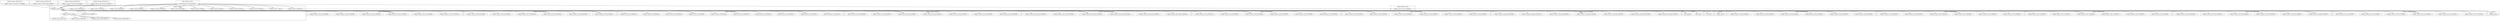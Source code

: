 digraph {
graph [overlap=false]
subgraph cluster_Hailo_Tokenizer_Words {
	label="Hailo::Tokenizer::Words";
	"Hailo::Tokenizer::Words::BEGIN@13";
}
subgraph cluster_Regexp_Common_URI_RFC1738 {
	label="Regexp::Common::URI::RFC1738";
	"Regexp::Common::URI::RFC1738::BEGIN@3";
}
subgraph cluster_Regexp_Common_URI_news {
	label="Regexp::Common::URI::news";
	"Regexp::Common::URI::news::BEGIN@11";
	"Regexp::Common::URI::news::BEGIN@8";
	"Regexp::Common::URI::news::BEGIN@3";
	"Regexp::Common::URI::news::BEGIN@5";
	"Regexp::Common::URI::news::BEGIN@9";
	"Regexp::Common::URI::news::BEGIN@4";
}
subgraph cluster_warnings {
	label="warnings";
	"warnings::import";
}
subgraph cluster_overload {
	label="overload";
	"overload::import";
}
subgraph cluster_Regexp_Common_URI_http {
	label="Regexp::Common::URI::http";
	"Regexp::Common::URI::http::BEGIN@3";
	"Regexp::Common::URI::http::BEGIN@10";
	"Regexp::Common::URI::http::BEGIN@5";
	"Regexp::Common::URI::http::BEGIN@4";
	"Regexp::Common::URI::http::BEGIN@7";
	"Regexp::Common::URI::http::BEGIN@8";
}
subgraph cluster_vars {
	label="vars";
	"vars::import";
}
subgraph cluster_Regexp_Common_URI {
	label="Regexp::Common::URI";
	"Regexp::Common::URI::register_uri";
	"Regexp::Common::URI::BEGIN@14";
	"Regexp::Common::URI::BEGIN@17";
	"Regexp::Common::URI::BEGIN@5";
	"Regexp::Common::URI::BEGIN@6";
	"Regexp::Common::URI::BEGIN@9";
	"Regexp::Common::URI::BEGIN@3";
	"Regexp::Common::URI::BEGIN@19";
	"Regexp::Common::URI::BEGIN@8";
	"Regexp::Common::URI::BEGIN@16";
}
subgraph cluster_Regexp_Common_URI_pop {
	label="Regexp::Common::URI::pop";
	"Regexp::Common::URI::pop::BEGIN@6";
	"Regexp::Common::URI::pop::BEGIN@9";
	"Regexp::Common::URI::pop::BEGIN@4";
	"Regexp::Common::URI::pop::BEGIN@11";
	"Regexp::Common::URI::pop::BEGIN@3";
	"Regexp::Common::URI::pop::BEGIN@5";
	"Regexp::Common::URI::pop::BEGIN@8";
}
subgraph cluster_strict {
	label="strict";
	"strict::import";
	"strict::unimport";
}
subgraph cluster_Regexp_Common_URI_prospero {
	label="Regexp::Common::URI::prospero";
	"Regexp::Common::URI::prospero::BEGIN@9";
	"Regexp::Common::URI::prospero::BEGIN@5";
	"Regexp::Common::URI::prospero::BEGIN@11";
	"Regexp::Common::URI::prospero::BEGIN@3";
	"Regexp::Common::URI::prospero::BEGIN@4";
	"Regexp::Common::URI::prospero::BEGIN@8";
}
subgraph cluster_Regexp_Common_URI_fax {
	label="Regexp::Common::URI::fax";
	"Regexp::Common::URI::fax::BEGIN@4";
	"Regexp::Common::URI::fax::BEGIN@9";
	"Regexp::Common::URI::fax::BEGIN@5";
	"Regexp::Common::URI::fax::BEGIN@3";
	"Regexp::Common::URI::fax::BEGIN@8";
	"Regexp::Common::URI::fax::BEGIN@11";
}
subgraph cluster_Regexp_Common_URI_ftp {
	label="Regexp::Common::URI::ftp";
	"Regexp::Common::URI::ftp::BEGIN@4";
	"Regexp::Common::URI::ftp::BEGIN@5";
	"Regexp::Common::URI::ftp::BEGIN@8";
	"Regexp::Common::URI::ftp::BEGIN@11";
	"Regexp::Common::URI::ftp::BEGIN@3";
	"Regexp::Common::URI::ftp::BEGIN@9";
}
subgraph cluster_Regexp_Common_URI_RFC2396 {
	label="Regexp::Common::URI::RFC2396";
	"Regexp::Common::URI::RFC2396::BEGIN@3";
}
subgraph cluster_Regexp_Common_URI_gopher {
	label="Regexp::Common::URI::gopher";
	"Regexp::Common::URI::gopher::BEGIN@9";
	"Regexp::Common::URI::gopher::BEGIN@5";
	"Regexp::Common::URI::gopher::BEGIN@6";
	"Regexp::Common::URI::gopher::BEGIN@3";
	"Regexp::Common::URI::gopher::BEGIN@4";
	"Regexp::Common::URI::gopher::BEGIN@11";
	"Regexp::Common::URI::gopher::BEGIN@8";
}
subgraph cluster_Regexp_Common {
	label="Regexp::Common";
	"Regexp::Common::BEGIN@13";
	"Regexp::Common::BEGIN@6";
	"Regexp::Common::BEGIN@163";
	"Regexp::Common::BEGIN@128";
	"Regexp::Common::CORE:regcomp";
	"Regexp::Common::BEGIN@19";
	"Regexp::Common::BEGIN@4";
	"Regexp::Common::pattern";
	"Regexp::Common::CORE:subst";
	"Regexp::Common::BEGIN@3";
	"Regexp::Common::BEGIN@18";
	"Regexp::Common::BEGIN@69";
	"Regexp::Common::import";
	"Regexp::Common::BEGIN@60";
	"Regexp::Common::CORE:match";
	"Regexp::Common::CORE:qr";
	"Regexp::Common::get_cache";
	"Regexp::Common::BEGIN@117";
	"Regexp::Common::TIEHASH";
}
subgraph cluster_Regexp_Common_URI_RFC2384 {
	label="Regexp::Common::URI::RFC2384";
	"Regexp::Common::URI::RFC2384::BEGIN@4";
}
subgraph cluster_Regexp_Common_URI_file {
	label="Regexp::Common::URI::file";
	"Regexp::Common::URI::file::BEGIN@5";
	"Regexp::Common::URI::file::BEGIN@3";
	"Regexp::Common::URI::file::BEGIN@7";
	"Regexp::Common::URI::file::BEGIN@4";
	"Regexp::Common::URI::file::BEGIN@8";
	"Regexp::Common::URI::file::BEGIN@10";
}
subgraph cluster_Regexp_Common_URI_tel {
	label="Regexp::Common::URI::tel";
	"Regexp::Common::URI::tel::BEGIN@4";
	"Regexp::Common::URI::tel::BEGIN@9";
	"Regexp::Common::URI::tel::BEGIN@3";
	"Regexp::Common::URI::tel::BEGIN@5";
	"Regexp::Common::URI::tel::BEGIN@11";
	"Regexp::Common::URI::tel::BEGIN@8";
}
subgraph cluster_Regexp_Common_URI_tv {
	label="Regexp::Common::URI::tv";
	"Regexp::Common::URI::tv::BEGIN@7";
	"Regexp::Common::URI::tv::BEGIN@13";
	"Regexp::Common::URI::tv::BEGIN@10";
	"Regexp::Common::URI::tv::BEGIN@6";
	"Regexp::Common::URI::tv::BEGIN@11";
	"Regexp::Common::URI::tv::BEGIN@8";
}
subgraph cluster_Regexp_Common_URI_telnet {
	label="Regexp::Common::URI::telnet";
	"Regexp::Common::URI::telnet::BEGIN@3";
	"Regexp::Common::URI::telnet::BEGIN@7";
	"Regexp::Common::URI::telnet::BEGIN@5";
	"Regexp::Common::URI::telnet::BEGIN@4";
	"Regexp::Common::URI::telnet::BEGIN@10";
	"Regexp::Common::URI::telnet::BEGIN@8";
}
subgraph cluster_Regexp_Common_URI_wais {
	label="Regexp::Common::URI::wais";
	"Regexp::Common::URI::wais::BEGIN@4";
	"Regexp::Common::URI::wais::BEGIN@11";
	"Regexp::Common::URI::wais::BEGIN@3";
	"Regexp::Common::URI::wais::BEGIN@5";
	"Regexp::Common::URI::wais::BEGIN@9";
	"Regexp::Common::URI::wais::BEGIN@8";
}
subgraph cluster_Regexp_Common_URI_RFC1035 {
	label="Regexp::Common::URI::RFC1035";
	"Regexp::Common::URI::RFC1035::BEGIN@3";
}
subgraph cluster_Regexp_Common_Entry {
	label="Regexp::Common::Entry";
	"Regexp::Common::Entry::BEGIN@257";
}
"Regexp::Common::import" -> "Regexp::Common::URI::tv::BEGIN@7";
"Regexp::Common::import" -> "Regexp::Common::URI::prospero::BEGIN@9";
"Hailo::Tokenizer::Words::BEGIN@13" -> "Regexp::Common::BEGIN@13";
"Regexp::Common::import" -> "Regexp::Common::URI::tel::BEGIN@4";
"Regexp::Common::import" -> "Regexp::Common::URI::gopher::BEGIN@6";
"Regexp::Common::import" -> "Regexp::Common::URI::pop::BEGIN@3";
"Regexp::Common::import" -> "Regexp::Common::URI::news::BEGIN@11";
"Regexp::Common::pattern" -> "Regexp::Common::CORE:regcomp";
"Hailo::Tokenizer::Words::BEGIN@13" -> "Regexp::Common::BEGIN@4";
"Regexp::Common::import" -> "Regexp::Common::URI::ftp::BEGIN@3";
"Regexp::Common::import" -> "Regexp::Common::URI::tel::BEGIN@5";
"Regexp::Common::import" -> "Regexp::Common::URI::BEGIN@16";
"Regexp::Common::import" -> "Regexp::Common::URI::wais::BEGIN@8";
"Regexp::Common::import" -> "Regexp::Common::URI::ftp::BEGIN@4";
"Regexp::Common::URI::http::BEGIN@3" -> "Regexp::Common::import";
"Regexp::Common::URI::file::BEGIN@3" -> "Regexp::Common::import";
"Regexp::Common::URI::RFC2396::BEGIN@3" -> "Regexp::Common::import";
"Regexp::Common::URI::BEGIN@14" -> "Regexp::Common::import";
"Regexp::Common::URI::pop::BEGIN@3" -> "Regexp::Common::import";
"Hailo::Tokenizer::Words::BEGIN@13" -> "Regexp::Common::import";
"Regexp::Common::URI::ftp::BEGIN@3" -> "Regexp::Common::import";
"Regexp::Common::URI::tel::BEGIN@3" -> "Regexp::Common::import";
"Regexp::Common::URI::RFC1035::BEGIN@3" -> "Regexp::Common::import";
"Regexp::Common::URI::RFC2384::BEGIN@4" -> "Regexp::Common::import";
"Regexp::Common::URI::tv::BEGIN@6" -> "Regexp::Common::import";
"Regexp::Common::URI::news::BEGIN@3" -> "Regexp::Common::import";
"Regexp::Common::URI::fax::BEGIN@3" -> "Regexp::Common::import";
"Regexp::Common::URI::RFC1738::BEGIN@3" -> "Regexp::Common::import";
"Regexp::Common::URI::telnet::BEGIN@3" -> "Regexp::Common::import";
"Regexp::Common::URI::BEGIN@3" -> "Regexp::Common::import";
"Regexp::Common::URI::prospero::BEGIN@3" -> "Regexp::Common::import";
"Regexp::Common::URI::gopher::BEGIN@3" -> "Regexp::Common::import";
"Regexp::Common::URI::wais::BEGIN@3" -> "Regexp::Common::import";
"Regexp::Common::import" -> "Regexp::Common::URI::gopher::BEGIN@11";
"Regexp::Common::import" -> "Regexp::Common::URI::gopher::BEGIN@8";
"Regexp::Common::import" -> "Regexp::Common::URI::news::BEGIN@4";
"Hailo::Tokenizer::Words::BEGIN@13" -> "Regexp::Common::BEGIN@117";
"Regexp::Common::import" -> "Regexp::Common::URI::ftp::BEGIN@8";
"Regexp::Common::import" -> "Regexp::Common::URI::BEGIN@3";
"Regexp::Common::import" -> "Regexp::Common::URI::tv::BEGIN@10";
"Regexp::Common::import" -> "Regexp::Common::URI::prospero::BEGIN@3";
"Regexp::Common::import" -> "Regexp::Common::URI::http::BEGIN@7";
"Regexp::Common::import" -> "Regexp::Common::URI::tv::BEGIN@11";
"Regexp::Common::import" -> "Regexp::Common::URI::wais::BEGIN@9";
"Regexp::Common::import" -> "Regexp::Common::URI::news::BEGIN@8";
"Regexp::Common::import" -> "Regexp::Common::URI::file::BEGIN@3";
"Regexp::Common::import" -> "Regexp::Common::URI::prospero::BEGIN@5";
"Regexp::Common::import" -> "Regexp::Common::URI::pop::BEGIN@4";
"Regexp::Common::BEGIN@13" -> "strict::unimport";
"Regexp::Common::BEGIN@69" -> "strict::unimport";
"Regexp::Common::BEGIN@117" -> "strict::unimport";
"Regexp::Common::BEGIN@128" -> "strict::unimport";
"Regexp::Common::BEGIN@60" -> "strict::unimport";
"Hailo::Tokenizer::Words::BEGIN@13" -> "Regexp::Common::BEGIN@163";
"Regexp::Common::import" -> "Regexp::Common::URI::telnet::BEGIN@8";
"Regexp::Common::import" -> "Regexp::Common::URI::http::BEGIN@8";
"Regexp::Common::import" -> "Regexp::Common::URI::BEGIN@9";
"Regexp::Common::import" -> "Regexp::Common::URI::news::BEGIN@9";
"Regexp::Common::import" -> "Regexp::Common::URI::BEGIN@8";
"Regexp::Common::import" -> "Regexp::Common::URI::http::BEGIN@4";
"Regexp::Common::import" -> "Regexp::Common::pattern";
"Regexp::Common::import" -> "Regexp::Common::URI::fax::BEGIN@8";
"Regexp::Common::import" -> "Regexp::Common::URI::pop::BEGIN@5";
"Regexp::Common::pattern" -> "Regexp::Common::CORE:subst";
"Regexp::Common::BEGIN@163" -> "overload::import";
"Regexp::Common::Entry::BEGIN@257" -> "overload::import";
"Hailo::Tokenizer::Words::BEGIN@13" -> "Regexp::Common::BEGIN@3";
"Hailo::Tokenizer::Words::BEGIN@13" -> "Regexp::Common::BEGIN@18";
"Regexp::Common::import" -> "Regexp::Common::URI::register_uri";
"Hailo::Tokenizer::Words::BEGIN@13" -> "Regexp::Common::BEGIN@60";
"Regexp::Common::import" -> "Regexp::Common::URI::tv::BEGIN@6";
"Regexp::Common::import" -> "Regexp::Common::URI::news::BEGIN@5";
"Regexp::Common::import" -> "Regexp::Common::URI::ftp::BEGIN@9";
"Regexp::Common::import" -> "Regexp::Common::URI::fax::BEGIN@3";
"Regexp::Common::BEGIN@18" -> "warnings::import";
"Regexp::Common::import" -> "Regexp::Common::URI::telnet::BEGIN@3";
"Regexp::Common::import" -> "Regexp::Common::URI::tv::BEGIN@13";
"Regexp::Common::import" -> "Regexp::Common::URI::http::BEGIN@5";
"Regexp::Common::import" -> "Regexp::Common::URI::BEGIN@19";
"Regexp::Common::import" -> "Regexp::Common::URI::telnet::BEGIN@7";
"Regexp::Common::import" -> "Regexp::Common::URI::file::BEGIN@4";
"Regexp::Common::import" -> "Regexp::Common::TIEHASH";
"Regexp::Common::import" -> "Regexp::Common::URI::prospero::BEGIN@8";
"Regexp::Common::import" -> "Regexp::Common::URI::http::BEGIN@10";
"Regexp::Common::import" -> "Regexp::Common::URI::file::BEGIN@5";
"Regexp::Common::import" -> "Regexp::Common::URI::http::BEGIN@3";
"Regexp::Common::import" -> "Regexp::Common::URI::BEGIN@14";
"Regexp::Common::import" -> "Regexp::Common::URI::prospero::BEGIN@4";
"Regexp::Common::import" -> "Regexp::Common::URI::BEGIN@17";
"Hailo::Tokenizer::Words::BEGIN@13" -> "Regexp::Common::Entry::BEGIN@257";
"Regexp::Common::import" -> "Regexp::Common::URI::ftp::BEGIN@5";
"Hailo::Tokenizer::Words::BEGIN@13" -> "Regexp::Common::BEGIN@19";
"Regexp::Common::import" -> "Regexp::Common::URI::telnet::BEGIN@4";
"Regexp::Common::import" -> "Regexp::Common::URI::tel::BEGIN@11";
"Hailo::Tokenizer::Words::BEGIN@13" -> "Regexp::Common::BEGIN@69";
"Regexp::Common::import" -> "Regexp::Common::URI::gopher::BEGIN@5";
"Regexp::Common::import" -> "Regexp::Common::URI::fax::BEGIN@9";
"Regexp::Common::import" -> "Regexp::Common::URI::prospero::BEGIN@11";
"Regexp::Common::BEGIN@19" -> "vars::import";
"Regexp::Common::import" -> "Regexp::Common::URI::ftp::BEGIN@11";
"Regexp::Common::import" -> "Regexp::Common::CORE:match";
"Regexp::Common::pattern" -> "Regexp::Common::CORE:match";
"Hailo::Tokenizer::Words::BEGIN@13" -> "Regexp::Common::CORE:qr";
"Regexp::Common::import" -> "Regexp::Common::URI::BEGIN@5";
"Regexp::Common::import" -> "Regexp::Common::URI::pop::BEGIN@8";
"Regexp::Common::import" -> "Regexp::Common::URI::tel::BEGIN@8";
"Regexp::Common::import" -> "Regexp::Common::URI::pop::BEGIN@9";
"Regexp::Common::import" -> "Regexp::Common::URI::pop::BEGIN@6";
"Regexp::Common::import" -> "Regexp::Common::URI::tel::BEGIN@9";
"Regexp::Common::import" -> "Regexp::Common::URI::gopher::BEGIN@4";
"Regexp::Common::import" -> "Regexp::Common::URI::pop::BEGIN@11";
"Regexp::Common::import" -> "Regexp::Common::URI::tv::BEGIN@8";
"Regexp::Common::import" -> "Regexp::Common::URI::fax::BEGIN@4";
"Regexp::Common::import" -> "Regexp::Common::URI::gopher::BEGIN@9";
"Hailo::Tokenizer::Words::BEGIN@13" -> "Regexp::Common::BEGIN@6";
"Regexp::Common::import" -> "Regexp::Common::URI::fax::BEGIN@5";
"Regexp::Common::import" -> "Regexp::Common::URI::file::BEGIN@10";
"Hailo::Tokenizer::Words::BEGIN@13" -> "Regexp::Common::BEGIN@128";
"Regexp::Common::import" -> "Regexp::Common::URI::BEGIN@6";
"Regexp::Common::import" -> "Regexp::Common::URI::file::BEGIN@7";
"Regexp::Common::import" -> "Regexp::Common::URI::telnet::BEGIN@5";
"Regexp::Common::import" -> "Regexp::Common::URI::tel::BEGIN@3";
"Regexp::Common::import" -> "Regexp::Common::URI::file::BEGIN@8";
"Regexp::Common::import" -> "Regexp::Common::URI::wais::BEGIN@4";
"Regexp::Common::import" -> "Regexp::Common::URI::wais::BEGIN@11";
"Regexp::Common::import" -> "Regexp::Common::URI::news::BEGIN@3";
"Regexp::Common::import" -> "Regexp::Common::URI::wais::BEGIN@5";
"Regexp::Common::import" -> "Regexp::Common::URI::fax::BEGIN@11";
"Regexp::Common::pattern" -> "Regexp::Common::get_cache";
"Regexp::Common::BEGIN@4" -> "strict::import";
"Regexp::Common::import" -> "Regexp::Common::URI::gopher::BEGIN@3";
"Regexp::Common::import" -> "Regexp::Common::URI::wais::BEGIN@3";
"Regexp::Common::import" -> "Regexp::Common::URI::telnet::BEGIN@10";
}
